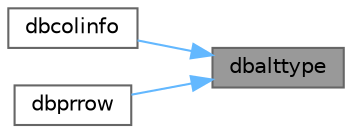 digraph "dbalttype"
{
 // LATEX_PDF_SIZE
  bgcolor="transparent";
  edge [fontname=Helvetica,fontsize=10,labelfontname=Helvetica,labelfontsize=10];
  node [fontname=Helvetica,fontsize=10,shape=box,height=0.2,width=0.4];
  rankdir="RL";
  Node1 [id="Node000001",label="dbalttype",height=0.2,width=0.4,color="gray40", fillcolor="grey60", style="filled", fontcolor="black",tooltip="Get datatype for a compute column."];
  Node1 -> Node2 [id="edge1_Node000001_Node000002",dir="back",color="steelblue1",style="solid",tooltip=" "];
  Node2 [id="Node000002",label="dbcolinfo",height=0.2,width=0.4,color="grey40", fillcolor="white", style="filled",URL="$a00089.html#a9b73fd1afa2c3ccfca481635212d2e43",tooltip="Get a bunch of column attributes with a single call (Microsoft-compatibility feature)."];
  Node1 -> Node3 [id="edge2_Node000001_Node000003",dir="back",color="steelblue1",style="solid",tooltip=" "];
  Node3 [id="Node000003",label="dbprrow",height=0.2,width=0.4,color="grey40", fillcolor="white", style="filled",URL="$a00563.html#gaa30be3414a97aac6139af2e928db91ca",tooltip="Print a result set to stdout."];
}
